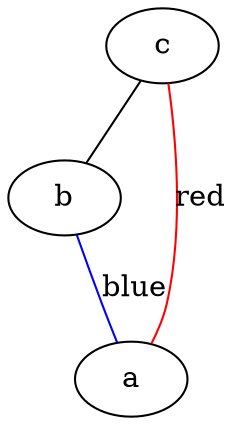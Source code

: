 strict graph { 
    c -- b
    c -- a [color=red,label="red"]
    b -- a [color=blue,label="blue"]
}

